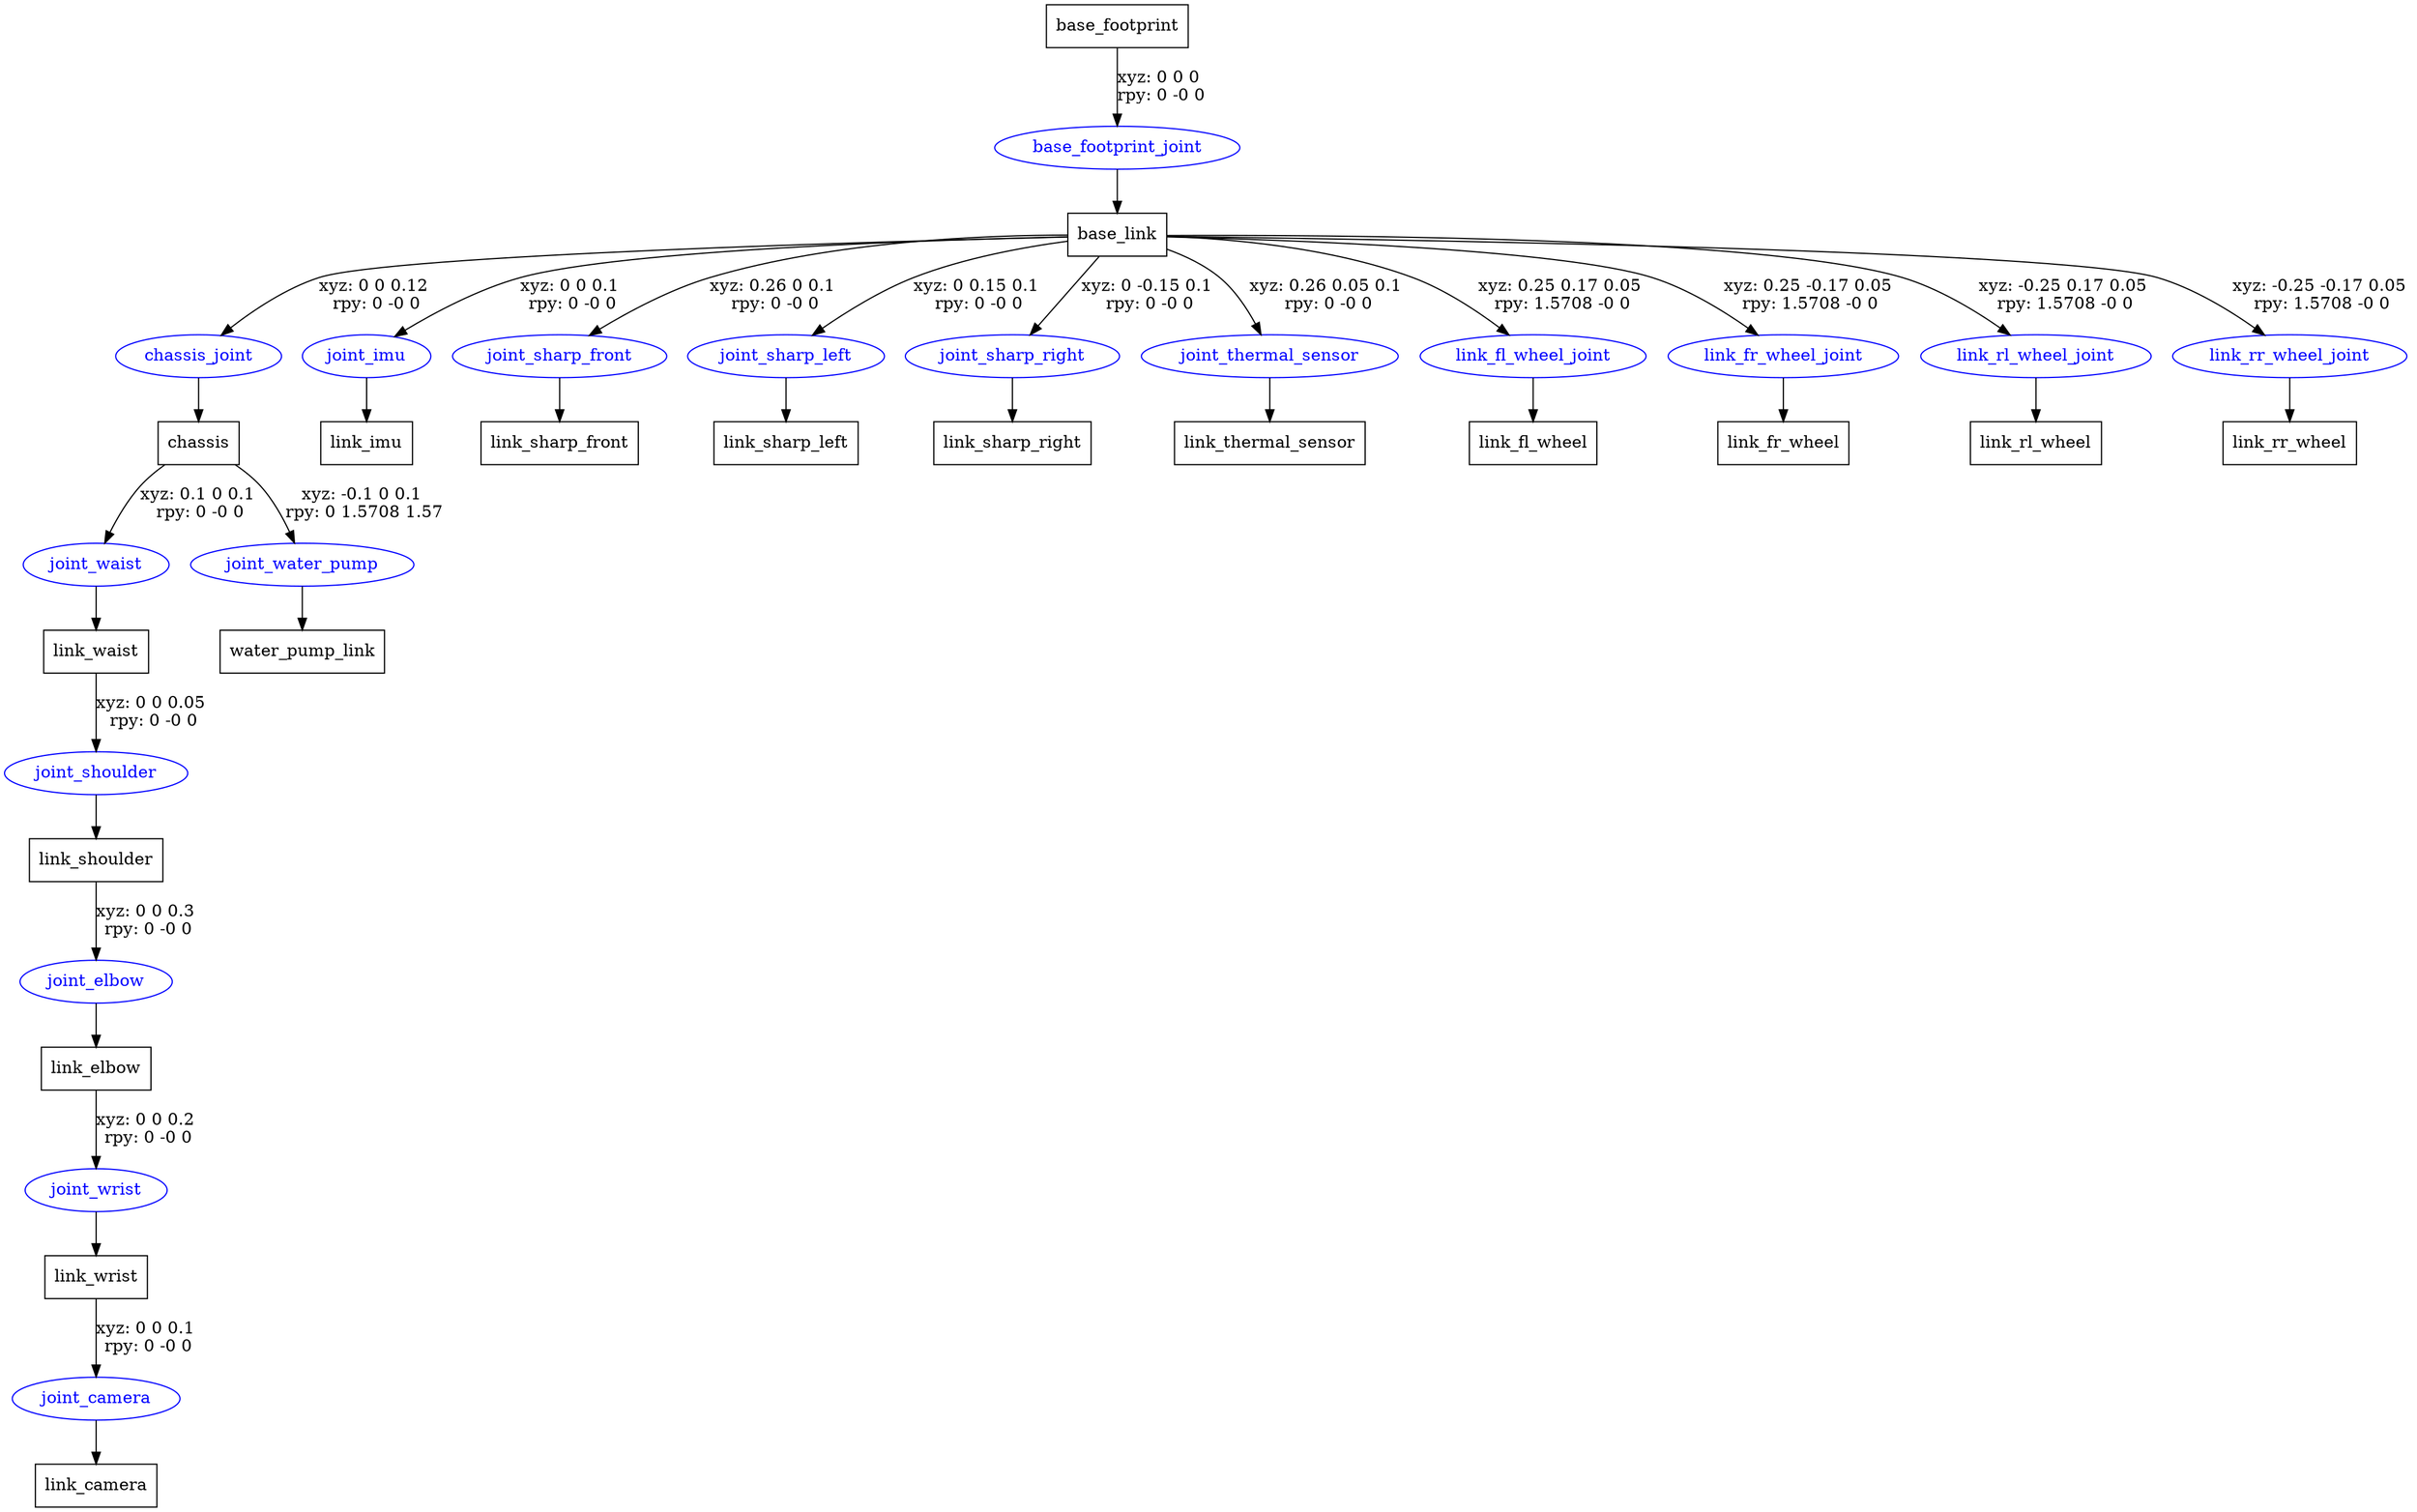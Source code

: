 digraph G {
node [shape=box];
"base_footprint" [label="base_footprint"];
"base_link" [label="base_link"];
"chassis" [label="chassis"];
"link_waist" [label="link_waist"];
"link_shoulder" [label="link_shoulder"];
"link_elbow" [label="link_elbow"];
"link_wrist" [label="link_wrist"];
"link_camera" [label="link_camera"];
"water_pump_link" [label="water_pump_link"];
"link_imu" [label="link_imu"];
"link_sharp_front" [label="link_sharp_front"];
"link_sharp_left" [label="link_sharp_left"];
"link_sharp_right" [label="link_sharp_right"];
"link_thermal_sensor" [label="link_thermal_sensor"];
"link_fl_wheel" [label="link_fl_wheel"];
"link_fr_wheel" [label="link_fr_wheel"];
"link_rl_wheel" [label="link_rl_wheel"];
"link_rr_wheel" [label="link_rr_wheel"];
node [shape=ellipse, color=blue, fontcolor=blue];
"base_footprint" -> "base_footprint_joint" [label="xyz: 0 0 0 \nrpy: 0 -0 0"]
"base_footprint_joint" -> "base_link"
"base_link" -> "chassis_joint" [label="xyz: 0 0 0.12 \nrpy: 0 -0 0"]
"chassis_joint" -> "chassis"
"chassis" -> "joint_waist" [label="xyz: 0.1 0 0.1 \nrpy: 0 -0 0"]
"joint_waist" -> "link_waist"
"link_waist" -> "joint_shoulder" [label="xyz: 0 0 0.05 \nrpy: 0 -0 0"]
"joint_shoulder" -> "link_shoulder"
"link_shoulder" -> "joint_elbow" [label="xyz: 0 0 0.3 \nrpy: 0 -0 0"]
"joint_elbow" -> "link_elbow"
"link_elbow" -> "joint_wrist" [label="xyz: 0 0 0.2 \nrpy: 0 -0 0"]
"joint_wrist" -> "link_wrist"
"link_wrist" -> "joint_camera" [label="xyz: 0 0 0.1 \nrpy: 0 -0 0"]
"joint_camera" -> "link_camera"
"chassis" -> "joint_water_pump" [label="xyz: -0.1 0 0.1 \nrpy: 0 1.5708 1.57"]
"joint_water_pump" -> "water_pump_link"
"base_link" -> "joint_imu" [label="xyz: 0 0 0.1 \nrpy: 0 -0 0"]
"joint_imu" -> "link_imu"
"base_link" -> "joint_sharp_front" [label="xyz: 0.26 0 0.1 \nrpy: 0 -0 0"]
"joint_sharp_front" -> "link_sharp_front"
"base_link" -> "joint_sharp_left" [label="xyz: 0 0.15 0.1 \nrpy: 0 -0 0"]
"joint_sharp_left" -> "link_sharp_left"
"base_link" -> "joint_sharp_right" [label="xyz: 0 -0.15 0.1 \nrpy: 0 -0 0"]
"joint_sharp_right" -> "link_sharp_right"
"base_link" -> "joint_thermal_sensor" [label="xyz: 0.26 0.05 0.1 \nrpy: 0 -0 0"]
"joint_thermal_sensor" -> "link_thermal_sensor"
"base_link" -> "link_fl_wheel_joint" [label="xyz: 0.25 0.17 0.05 \nrpy: 1.5708 -0 0"]
"link_fl_wheel_joint" -> "link_fl_wheel"
"base_link" -> "link_fr_wheel_joint" [label="xyz: 0.25 -0.17 0.05 \nrpy: 1.5708 -0 0"]
"link_fr_wheel_joint" -> "link_fr_wheel"
"base_link" -> "link_rl_wheel_joint" [label="xyz: -0.25 0.17 0.05 \nrpy: 1.5708 -0 0"]
"link_rl_wheel_joint" -> "link_rl_wheel"
"base_link" -> "link_rr_wheel_joint" [label="xyz: -0.25 -0.17 0.05 \nrpy: 1.5708 -0 0"]
"link_rr_wheel_joint" -> "link_rr_wheel"
}
